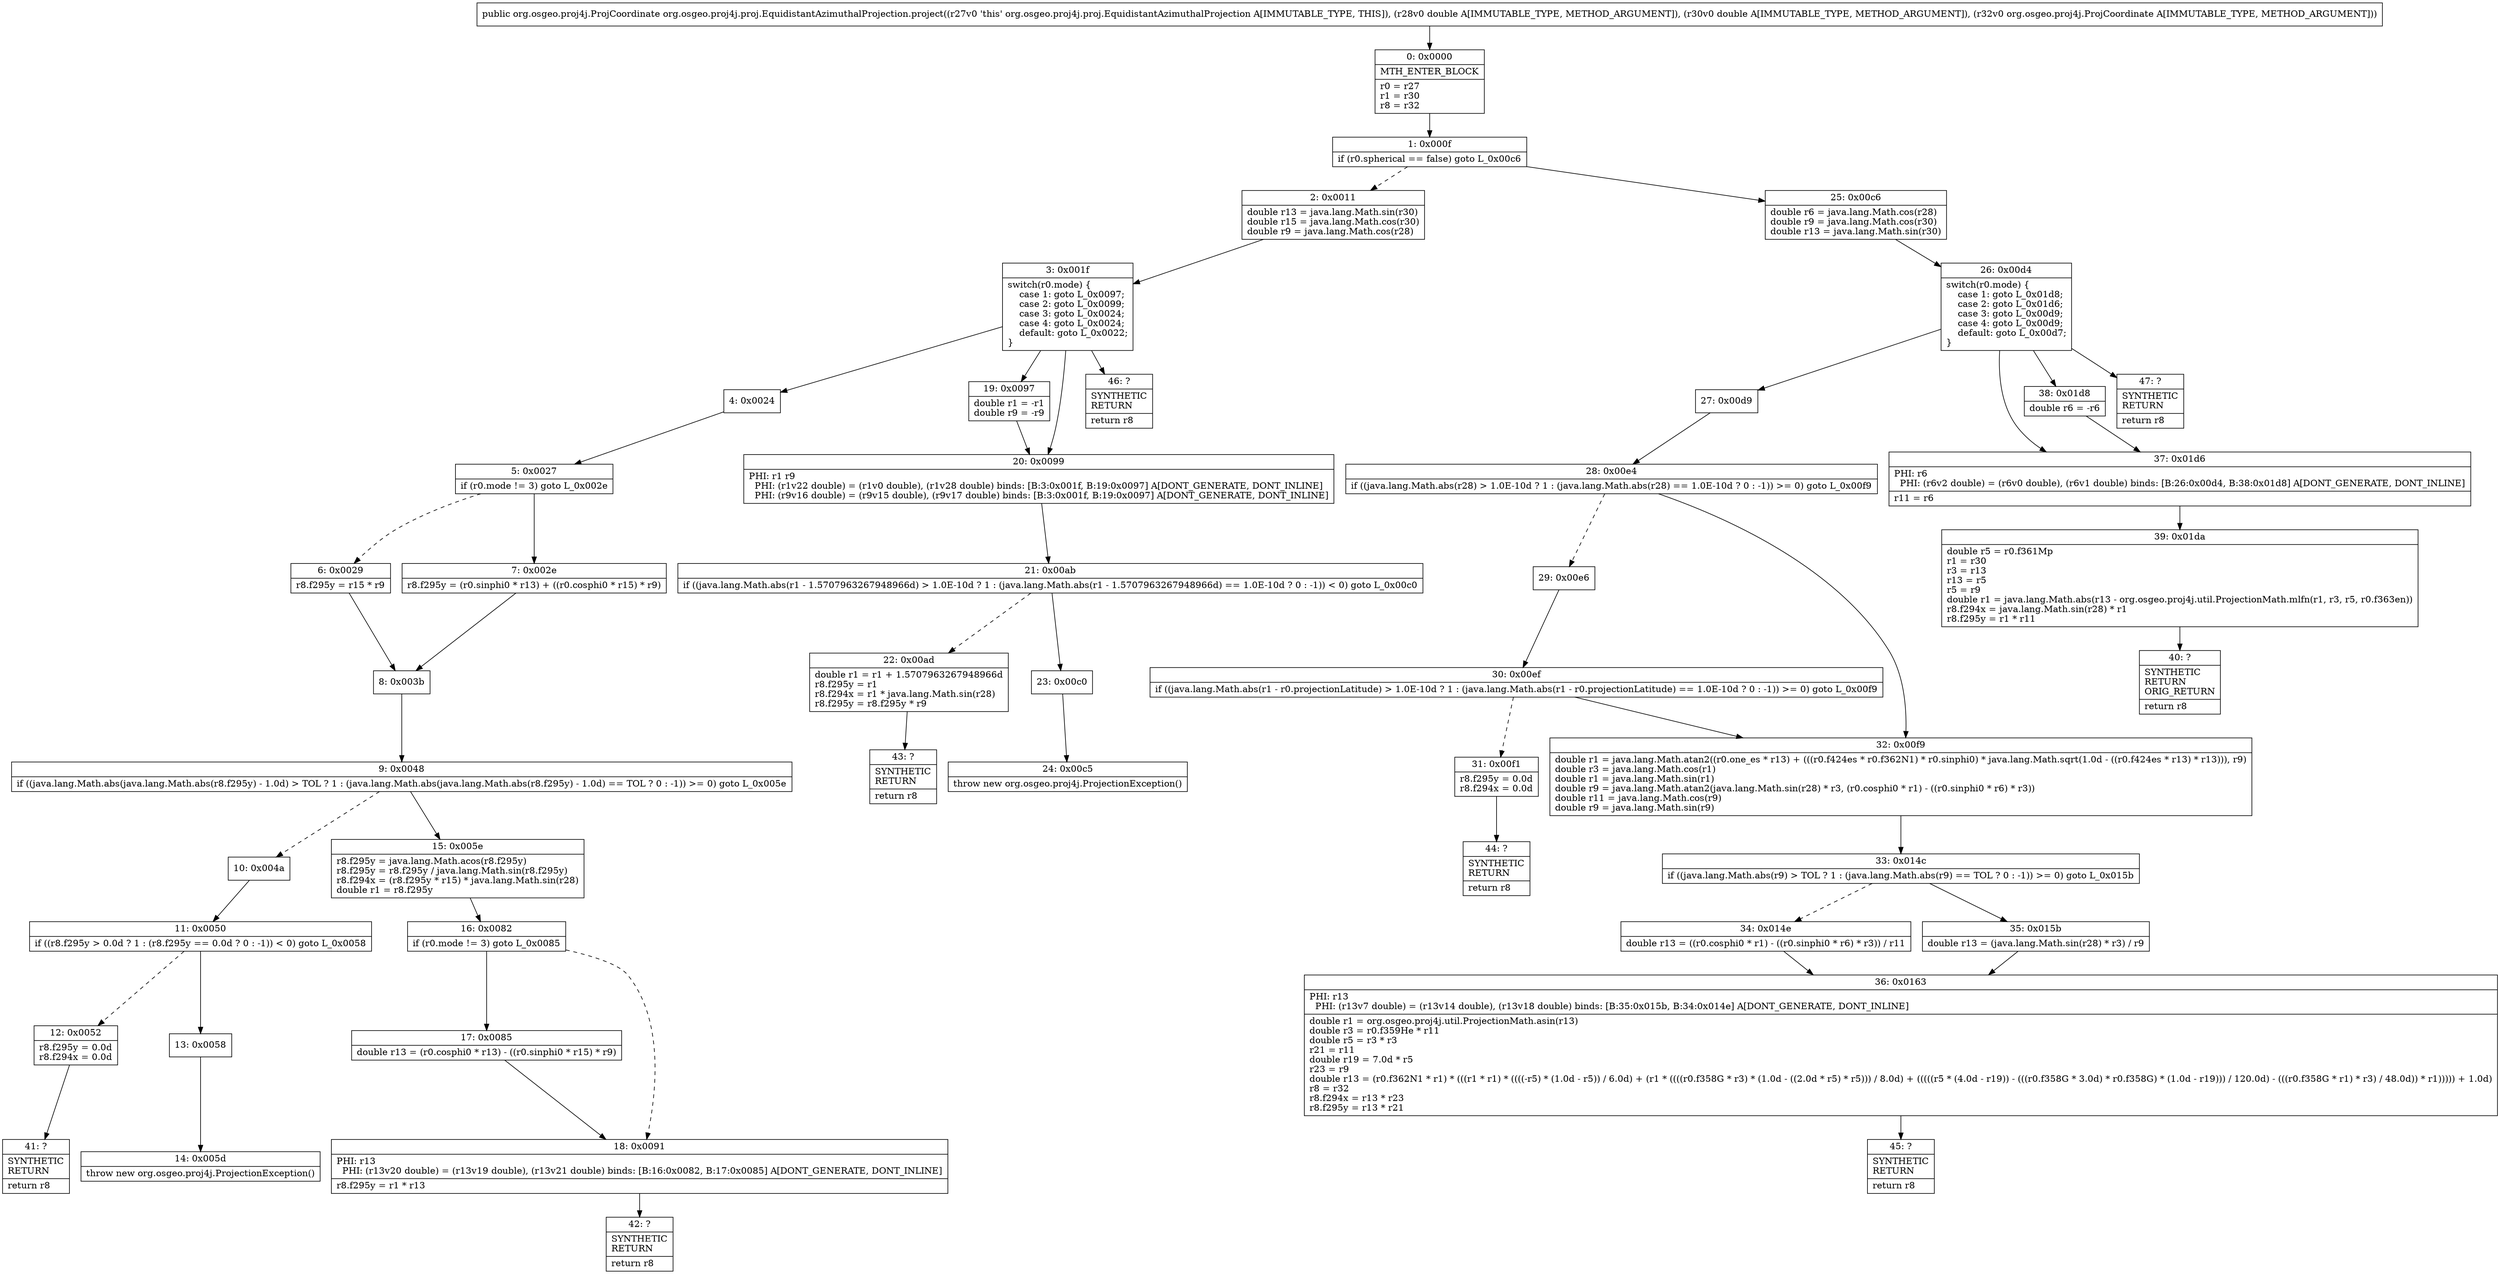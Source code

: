 digraph "CFG fororg.osgeo.proj4j.proj.EquidistantAzimuthalProjection.project(DDLorg\/osgeo\/proj4j\/ProjCoordinate;)Lorg\/osgeo\/proj4j\/ProjCoordinate;" {
Node_0 [shape=record,label="{0\:\ 0x0000|MTH_ENTER_BLOCK\l|r0 = r27\lr1 = r30\lr8 = r32\l}"];
Node_1 [shape=record,label="{1\:\ 0x000f|if (r0.spherical == false) goto L_0x00c6\l}"];
Node_2 [shape=record,label="{2\:\ 0x0011|double r13 = java.lang.Math.sin(r30)\ldouble r15 = java.lang.Math.cos(r30)\ldouble r9 = java.lang.Math.cos(r28)\l}"];
Node_3 [shape=record,label="{3\:\ 0x001f|switch(r0.mode) \{\l    case 1: goto L_0x0097;\l    case 2: goto L_0x0099;\l    case 3: goto L_0x0024;\l    case 4: goto L_0x0024;\l    default: goto L_0x0022;\l\}\l}"];
Node_4 [shape=record,label="{4\:\ 0x0024}"];
Node_5 [shape=record,label="{5\:\ 0x0027|if (r0.mode != 3) goto L_0x002e\l}"];
Node_6 [shape=record,label="{6\:\ 0x0029|r8.f295y = r15 * r9\l}"];
Node_7 [shape=record,label="{7\:\ 0x002e|r8.f295y = (r0.sinphi0 * r13) + ((r0.cosphi0 * r15) * r9)\l}"];
Node_8 [shape=record,label="{8\:\ 0x003b}"];
Node_9 [shape=record,label="{9\:\ 0x0048|if ((java.lang.Math.abs(java.lang.Math.abs(r8.f295y) \- 1.0d) \> TOL ? 1 : (java.lang.Math.abs(java.lang.Math.abs(r8.f295y) \- 1.0d) == TOL ? 0 : \-1)) \>= 0) goto L_0x005e\l}"];
Node_10 [shape=record,label="{10\:\ 0x004a}"];
Node_11 [shape=record,label="{11\:\ 0x0050|if ((r8.f295y \> 0.0d ? 1 : (r8.f295y == 0.0d ? 0 : \-1)) \< 0) goto L_0x0058\l}"];
Node_12 [shape=record,label="{12\:\ 0x0052|r8.f295y = 0.0d\lr8.f294x = 0.0d\l}"];
Node_13 [shape=record,label="{13\:\ 0x0058}"];
Node_14 [shape=record,label="{14\:\ 0x005d|throw new org.osgeo.proj4j.ProjectionException()\l}"];
Node_15 [shape=record,label="{15\:\ 0x005e|r8.f295y = java.lang.Math.acos(r8.f295y)\lr8.f295y = r8.f295y \/ java.lang.Math.sin(r8.f295y)\lr8.f294x = (r8.f295y * r15) * java.lang.Math.sin(r28)\ldouble r1 = r8.f295y\l}"];
Node_16 [shape=record,label="{16\:\ 0x0082|if (r0.mode != 3) goto L_0x0085\l}"];
Node_17 [shape=record,label="{17\:\ 0x0085|double r13 = (r0.cosphi0 * r13) \- ((r0.sinphi0 * r15) * r9)\l}"];
Node_18 [shape=record,label="{18\:\ 0x0091|PHI: r13 \l  PHI: (r13v20 double) = (r13v19 double), (r13v21 double) binds: [B:16:0x0082, B:17:0x0085] A[DONT_GENERATE, DONT_INLINE]\l|r8.f295y = r1 * r13\l}"];
Node_19 [shape=record,label="{19\:\ 0x0097|double r1 = \-r1\ldouble r9 = \-r9\l}"];
Node_20 [shape=record,label="{20\:\ 0x0099|PHI: r1 r9 \l  PHI: (r1v22 double) = (r1v0 double), (r1v28 double) binds: [B:3:0x001f, B:19:0x0097] A[DONT_GENERATE, DONT_INLINE]\l  PHI: (r9v16 double) = (r9v15 double), (r9v17 double) binds: [B:3:0x001f, B:19:0x0097] A[DONT_GENERATE, DONT_INLINE]\l}"];
Node_21 [shape=record,label="{21\:\ 0x00ab|if ((java.lang.Math.abs(r1 \- 1.5707963267948966d) \> 1.0E\-10d ? 1 : (java.lang.Math.abs(r1 \- 1.5707963267948966d) == 1.0E\-10d ? 0 : \-1)) \< 0) goto L_0x00c0\l}"];
Node_22 [shape=record,label="{22\:\ 0x00ad|double r1 = r1 + 1.5707963267948966d\lr8.f295y = r1\lr8.f294x = r1 * java.lang.Math.sin(r28)\lr8.f295y = r8.f295y * r9\l}"];
Node_23 [shape=record,label="{23\:\ 0x00c0}"];
Node_24 [shape=record,label="{24\:\ 0x00c5|throw new org.osgeo.proj4j.ProjectionException()\l}"];
Node_25 [shape=record,label="{25\:\ 0x00c6|double r6 = java.lang.Math.cos(r28)\ldouble r9 = java.lang.Math.cos(r30)\ldouble r13 = java.lang.Math.sin(r30)\l}"];
Node_26 [shape=record,label="{26\:\ 0x00d4|switch(r0.mode) \{\l    case 1: goto L_0x01d8;\l    case 2: goto L_0x01d6;\l    case 3: goto L_0x00d9;\l    case 4: goto L_0x00d9;\l    default: goto L_0x00d7;\l\}\l}"];
Node_27 [shape=record,label="{27\:\ 0x00d9}"];
Node_28 [shape=record,label="{28\:\ 0x00e4|if ((java.lang.Math.abs(r28) \> 1.0E\-10d ? 1 : (java.lang.Math.abs(r28) == 1.0E\-10d ? 0 : \-1)) \>= 0) goto L_0x00f9\l}"];
Node_29 [shape=record,label="{29\:\ 0x00e6}"];
Node_30 [shape=record,label="{30\:\ 0x00ef|if ((java.lang.Math.abs(r1 \- r0.projectionLatitude) \> 1.0E\-10d ? 1 : (java.lang.Math.abs(r1 \- r0.projectionLatitude) == 1.0E\-10d ? 0 : \-1)) \>= 0) goto L_0x00f9\l}"];
Node_31 [shape=record,label="{31\:\ 0x00f1|r8.f295y = 0.0d\lr8.f294x = 0.0d\l}"];
Node_32 [shape=record,label="{32\:\ 0x00f9|double r1 = java.lang.Math.atan2((r0.one_es * r13) + (((r0.f424es * r0.f362N1) * r0.sinphi0) * java.lang.Math.sqrt(1.0d \- ((r0.f424es * r13) * r13))), r9)\ldouble r3 = java.lang.Math.cos(r1)\ldouble r1 = java.lang.Math.sin(r1)\ldouble r9 = java.lang.Math.atan2(java.lang.Math.sin(r28) * r3, (r0.cosphi0 * r1) \- ((r0.sinphi0 * r6) * r3))\ldouble r11 = java.lang.Math.cos(r9)\ldouble r9 = java.lang.Math.sin(r9)\l}"];
Node_33 [shape=record,label="{33\:\ 0x014c|if ((java.lang.Math.abs(r9) \> TOL ? 1 : (java.lang.Math.abs(r9) == TOL ? 0 : \-1)) \>= 0) goto L_0x015b\l}"];
Node_34 [shape=record,label="{34\:\ 0x014e|double r13 = ((r0.cosphi0 * r1) \- ((r0.sinphi0 * r6) * r3)) \/ r11\l}"];
Node_35 [shape=record,label="{35\:\ 0x015b|double r13 = (java.lang.Math.sin(r28) * r3) \/ r9\l}"];
Node_36 [shape=record,label="{36\:\ 0x0163|PHI: r13 \l  PHI: (r13v7 double) = (r13v14 double), (r13v18 double) binds: [B:35:0x015b, B:34:0x014e] A[DONT_GENERATE, DONT_INLINE]\l|double r1 = org.osgeo.proj4j.util.ProjectionMath.asin(r13)\ldouble r3 = r0.f359He * r11\ldouble r5 = r3 * r3\lr21 = r11\ldouble r19 = 7.0d * r5\lr23 = r9\ldouble r13 = (r0.f362N1 * r1) * (((r1 * r1) * ((((\-r5) * (1.0d \- r5)) \/ 6.0d) + (r1 * ((((r0.f358G * r3) * (1.0d \- ((2.0d * r5) * r5))) \/ 8.0d) + (((((r5 * (4.0d \- r19)) \- (((r0.f358G * 3.0d) * r0.f358G) * (1.0d \- r19))) \/ 120.0d) \- (((r0.f358G * r1) * r3) \/ 48.0d)) * r1))))) + 1.0d)\lr8 = r32\lr8.f294x = r13 * r23\lr8.f295y = r13 * r21\l}"];
Node_37 [shape=record,label="{37\:\ 0x01d6|PHI: r6 \l  PHI: (r6v2 double) = (r6v0 double), (r6v1 double) binds: [B:26:0x00d4, B:38:0x01d8] A[DONT_GENERATE, DONT_INLINE]\l|r11 = r6\l}"];
Node_38 [shape=record,label="{38\:\ 0x01d8|double r6 = \-r6\l}"];
Node_39 [shape=record,label="{39\:\ 0x01da|double r5 = r0.f361Mp\lr1 = r30\lr3 = r13\lr13 = r5\lr5 = r9\ldouble r1 = java.lang.Math.abs(r13 \- org.osgeo.proj4j.util.ProjectionMath.mlfn(r1, r3, r5, r0.f363en))\lr8.f294x = java.lang.Math.sin(r28) * r1\lr8.f295y = r1 * r11\l}"];
Node_40 [shape=record,label="{40\:\ ?|SYNTHETIC\lRETURN\lORIG_RETURN\l|return r8\l}"];
Node_41 [shape=record,label="{41\:\ ?|SYNTHETIC\lRETURN\l|return r8\l}"];
Node_42 [shape=record,label="{42\:\ ?|SYNTHETIC\lRETURN\l|return r8\l}"];
Node_43 [shape=record,label="{43\:\ ?|SYNTHETIC\lRETURN\l|return r8\l}"];
Node_44 [shape=record,label="{44\:\ ?|SYNTHETIC\lRETURN\l|return r8\l}"];
Node_45 [shape=record,label="{45\:\ ?|SYNTHETIC\lRETURN\l|return r8\l}"];
Node_46 [shape=record,label="{46\:\ ?|SYNTHETIC\lRETURN\l|return r8\l}"];
Node_47 [shape=record,label="{47\:\ ?|SYNTHETIC\lRETURN\l|return r8\l}"];
MethodNode[shape=record,label="{public org.osgeo.proj4j.ProjCoordinate org.osgeo.proj4j.proj.EquidistantAzimuthalProjection.project((r27v0 'this' org.osgeo.proj4j.proj.EquidistantAzimuthalProjection A[IMMUTABLE_TYPE, THIS]), (r28v0 double A[IMMUTABLE_TYPE, METHOD_ARGUMENT]), (r30v0 double A[IMMUTABLE_TYPE, METHOD_ARGUMENT]), (r32v0 org.osgeo.proj4j.ProjCoordinate A[IMMUTABLE_TYPE, METHOD_ARGUMENT])) }"];
MethodNode -> Node_0;
Node_0 -> Node_1;
Node_1 -> Node_2[style=dashed];
Node_1 -> Node_25;
Node_2 -> Node_3;
Node_3 -> Node_4;
Node_3 -> Node_19;
Node_3 -> Node_20;
Node_3 -> Node_46;
Node_4 -> Node_5;
Node_5 -> Node_6[style=dashed];
Node_5 -> Node_7;
Node_6 -> Node_8;
Node_7 -> Node_8;
Node_8 -> Node_9;
Node_9 -> Node_10[style=dashed];
Node_9 -> Node_15;
Node_10 -> Node_11;
Node_11 -> Node_12[style=dashed];
Node_11 -> Node_13;
Node_12 -> Node_41;
Node_13 -> Node_14;
Node_15 -> Node_16;
Node_16 -> Node_17;
Node_16 -> Node_18[style=dashed];
Node_17 -> Node_18;
Node_18 -> Node_42;
Node_19 -> Node_20;
Node_20 -> Node_21;
Node_21 -> Node_22[style=dashed];
Node_21 -> Node_23;
Node_22 -> Node_43;
Node_23 -> Node_24;
Node_25 -> Node_26;
Node_26 -> Node_27;
Node_26 -> Node_37;
Node_26 -> Node_38;
Node_26 -> Node_47;
Node_27 -> Node_28;
Node_28 -> Node_29[style=dashed];
Node_28 -> Node_32;
Node_29 -> Node_30;
Node_30 -> Node_31[style=dashed];
Node_30 -> Node_32;
Node_31 -> Node_44;
Node_32 -> Node_33;
Node_33 -> Node_34[style=dashed];
Node_33 -> Node_35;
Node_34 -> Node_36;
Node_35 -> Node_36;
Node_36 -> Node_45;
Node_37 -> Node_39;
Node_38 -> Node_37;
Node_39 -> Node_40;
}

